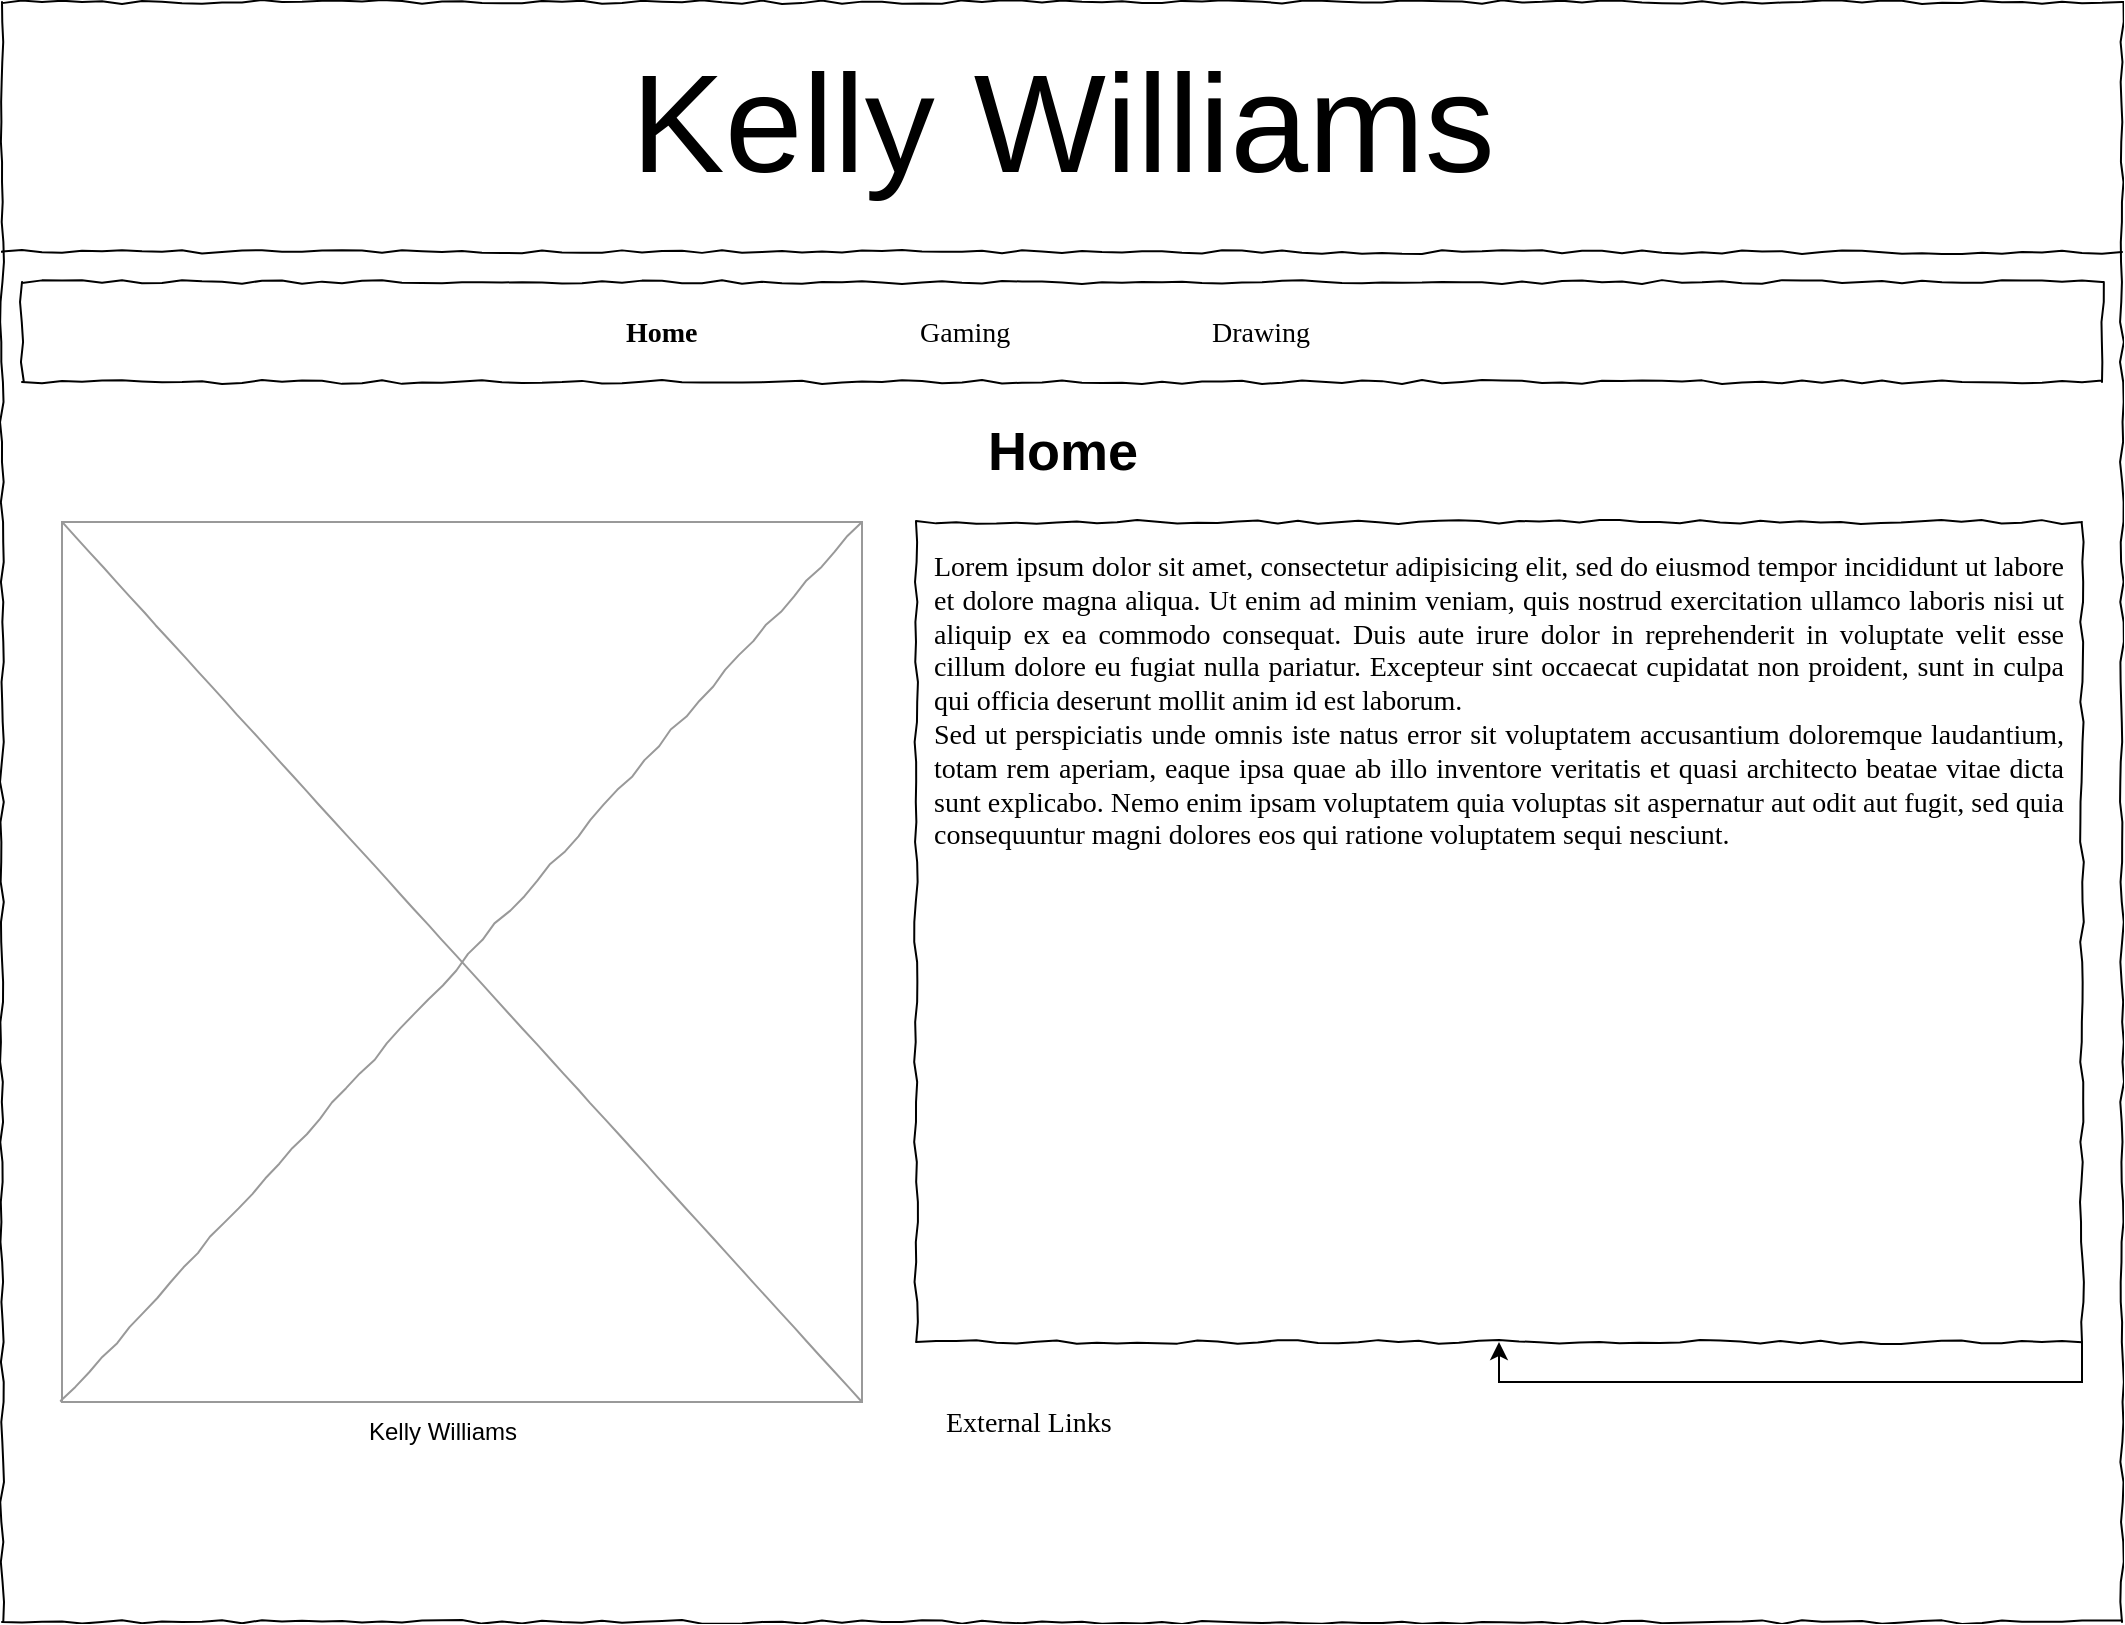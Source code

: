 <mxfile version="28.2.3" pages="3">
  <diagram name="Home" id="4NEVu1EjE2fcJsz2OaTg">
    <mxGraphModel dx="1010" dy="571" grid="1" gridSize="10" guides="1" tooltips="1" connect="1" arrows="1" fold="1" page="1" pageScale="1" pageWidth="850" pageHeight="1100" math="0" shadow="0">
      <root>
        <mxCell id="0" />
        <mxCell id="1" parent="0" />
        <mxCell id="1XSHF9KXGPEfpL9nT33q-1" value="" style="whiteSpace=wrap;html=1;rounded=0;shadow=0;labelBackgroundColor=none;strokeColor=#000000;strokeWidth=1;fillColor=none;fontFamily=Verdana;fontSize=12;fontColor=#000000;align=center;comic=1;" parent="1" vertex="1">
          <mxGeometry x="20" y="20" width="1060" height="810" as="geometry" />
        </mxCell>
        <mxCell id="1XSHF9KXGPEfpL9nT33q-9" value="" style="line;strokeWidth=1;html=1;rounded=0;shadow=0;labelBackgroundColor=none;fillColor=none;fontFamily=Verdana;fontSize=14;fontColor=#000000;align=center;comic=1;" parent="1" vertex="1">
          <mxGeometry x="20" y="140" width="1060" height="10" as="geometry" />
        </mxCell>
        <mxCell id="1XSHF9KXGPEfpL9nT33q-10" value="" style="whiteSpace=wrap;html=1;rounded=0;shadow=0;labelBackgroundColor=none;strokeWidth=1;fillColor=none;fontFamily=Verdana;fontSize=12;align=center;comic=1;" parent="1" vertex="1">
          <mxGeometry x="30" y="160" width="1040" height="50" as="geometry" />
        </mxCell>
        <mxCell id="1XSHF9KXGPEfpL9nT33q-11" value="&lt;b&gt;Home&lt;/b&gt;" style="text;html=1;points=[];align=left;verticalAlign=top;spacingTop=-4;fontSize=14;fontFamily=Verdana" parent="1" vertex="1">
          <mxGeometry x="330" y="175" width="60" height="20" as="geometry" />
        </mxCell>
        <mxCell id="1XSHF9KXGPEfpL9nT33q-12" value="Gaming" style="text;html=1;points=[];align=left;verticalAlign=top;spacingTop=-4;fontSize=14;fontFamily=Verdana" parent="1" vertex="1">
          <mxGeometry x="477" y="175" width="60" height="20" as="geometry" />
        </mxCell>
        <mxCell id="1XSHF9KXGPEfpL9nT33q-13" value="Drawing" style="text;html=1;points=[];align=left;verticalAlign=top;spacingTop=-4;fontSize=14;fontFamily=Verdana" parent="1" vertex="1">
          <mxGeometry x="623" y="175" width="60" height="20" as="geometry" />
        </mxCell>
        <mxCell id="1XSHF9KXGPEfpL9nT33q-15" value="&lt;div style=&quot;text-align: justify&quot;&gt;&lt;span&gt;&lt;font style=&quot;font-size: 14px;&quot;&gt;Lorem ipsum dolor sit amet, consectetur adipisicing elit, sed do eiusmod tempor incididunt ut labore et dolore magna aliqua. Ut enim ad minim veniam, quis nostrud exercitation ullamco laboris nisi ut aliquip ex ea commodo consequat. Duis aute irure dolor in reprehenderit in voluptate velit esse cillum dolore eu fugiat nulla pariatur. Excepteur sint occaecat cupidatat non proident, sunt in culpa qui officia deserunt mollit anim id est laborum.&lt;/font&gt;&lt;/span&gt;&lt;/div&gt;&lt;div style=&quot;text-align: justify&quot;&gt;&lt;span&gt;&lt;font style=&quot;font-size: 14px;&quot;&gt;Sed ut perspiciatis unde omnis iste natus error sit voluptatem accusantium doloremque laudantium, totam rem aperiam, eaque ipsa quae ab illo inventore veritatis et quasi architecto beatae vitae dicta sunt explicabo. Nemo enim ipsam voluptatem quia voluptas sit aspernatur aut odit aut fugit, sed quia consequuntur magni dolores eos qui ratione voluptatem sequi nesciunt.&amp;nbsp;&lt;/font&gt;&lt;/span&gt;&lt;/div&gt;" style="whiteSpace=wrap;html=1;rounded=0;shadow=0;labelBackgroundColor=none;strokeWidth=1;fillColor=none;fontFamily=Verdana;fontSize=12;align=center;verticalAlign=top;spacing=10;comic=1;" parent="1" vertex="1">
          <mxGeometry x="477" y="280" width="583" height="410" as="geometry" />
        </mxCell>
        <mxCell id="1XSHF9KXGPEfpL9nT33q-16" value="" style="verticalLabelPosition=bottom;shadow=0;dashed=0;align=center;html=1;verticalAlign=top;strokeWidth=1;shape=mxgraph.mockup.graphics.simpleIcon;strokeColor=#999999;rounded=0;labelBackgroundColor=none;fontFamily=Verdana;fontSize=14;fontColor=#000000;comic=1;" parent="1" vertex="1">
          <mxGeometry x="50" y="280" width="400" height="440" as="geometry" />
        </mxCell>
        <mxCell id="1XSHF9KXGPEfpL9nT33q-34" value="External Links" style="text;html=1;points=[];align=left;verticalAlign=top;spacingTop=-4;fontSize=14;fontFamily=Verdana" parent="1" vertex="1">
          <mxGeometry x="490" y="720" width="170" height="20" as="geometry" />
        </mxCell>
        <mxCell id="1XSHF9KXGPEfpL9nT33q-41" style="edgeStyle=orthogonalEdgeStyle;rounded=0;orthogonalLoop=1;jettySize=auto;html=1;exitX=1;exitY=1;exitDx=0;exitDy=0;" parent="1" source="1XSHF9KXGPEfpL9nT33q-15" target="1XSHF9KXGPEfpL9nT33q-15" edge="1">
          <mxGeometry relative="1" as="geometry" />
        </mxCell>
        <mxCell id="1XSHF9KXGPEfpL9nT33q-42" value="&lt;font style=&quot;font-size: 70px;&quot;&gt;&lt;font style=&quot;&quot;&gt;Kelly &lt;/font&gt;&lt;font style=&quot;&quot;&gt;&lt;font style=&quot;&quot;&gt;William&lt;/font&gt;s&lt;/font&gt;&lt;/font&gt;" style="text;html=1;align=center;verticalAlign=middle;resizable=0;points=[];autosize=1;strokeColor=none;fillColor=none;" parent="1" vertex="1">
          <mxGeometry x="320" y="30" width="460" height="100" as="geometry" />
        </mxCell>
        <mxCell id="1XSHF9KXGPEfpL9nT33q-43" value="Kelly Williams" style="text;html=1;align=center;verticalAlign=middle;resizable=0;points=[];autosize=1;strokeColor=none;fillColor=none;" parent="1" vertex="1">
          <mxGeometry x="190" y="720" width="100" height="30" as="geometry" />
        </mxCell>
        <mxCell id="1XSHF9KXGPEfpL9nT33q-44" value="&lt;b style=&quot;&quot;&gt;&lt;font style=&quot;font-size: 27px;&quot;&gt;Home&lt;/font&gt;&lt;/b&gt;" style="text;html=1;align=center;verticalAlign=middle;resizable=0;points=[];autosize=1;strokeColor=none;fillColor=none;strokeWidth=7;" parent="1" vertex="1">
          <mxGeometry x="500" y="220" width="100" height="50" as="geometry" />
        </mxCell>
      </root>
    </mxGraphModel>
  </diagram>
  <diagram name="Gaming" id="5eS00HdNBHhRP__m-9zH">
    <mxGraphModel dx="1665" dy="943" grid="1" gridSize="10" guides="1" tooltips="1" connect="1" arrows="1" fold="1" page="1" pageScale="1" pageWidth="850" pageHeight="1100" math="0" shadow="0">
      <root>
        <mxCell id="FADDhbv1eFRF34k1yiMy-0" />
        <mxCell id="FADDhbv1eFRF34k1yiMy-1" parent="FADDhbv1eFRF34k1yiMy-0" />
        <mxCell id="FADDhbv1eFRF34k1yiMy-2" value="" style="whiteSpace=wrap;html=1;rounded=0;shadow=0;labelBackgroundColor=none;strokeColor=#000000;strokeWidth=1;fillColor=none;fontFamily=Verdana;fontSize=12;fontColor=#000000;align=center;comic=1;" vertex="1" parent="FADDhbv1eFRF34k1yiMy-1">
          <mxGeometry x="20" y="20" width="1060" height="810" as="geometry" />
        </mxCell>
        <mxCell id="FADDhbv1eFRF34k1yiMy-3" value="" style="line;strokeWidth=1;html=1;rounded=0;shadow=0;labelBackgroundColor=none;fillColor=none;fontFamily=Verdana;fontSize=14;fontColor=#000000;align=center;comic=1;" vertex="1" parent="FADDhbv1eFRF34k1yiMy-1">
          <mxGeometry x="20" y="140" width="1060" height="10" as="geometry" />
        </mxCell>
        <mxCell id="FADDhbv1eFRF34k1yiMy-4" value="" style="whiteSpace=wrap;html=1;rounded=0;shadow=0;labelBackgroundColor=none;strokeWidth=1;fillColor=none;fontFamily=Verdana;fontSize=12;align=center;comic=1;" vertex="1" parent="FADDhbv1eFRF34k1yiMy-1">
          <mxGeometry x="30" y="160" width="1040" height="50" as="geometry" />
        </mxCell>
        <mxCell id="FADDhbv1eFRF34k1yiMy-5" value="Home" style="text;html=1;points=[];align=left;verticalAlign=top;spacingTop=-4;fontSize=14;fontFamily=Verdana" vertex="1" parent="FADDhbv1eFRF34k1yiMy-1">
          <mxGeometry x="330" y="175" width="60" height="20" as="geometry" />
        </mxCell>
        <mxCell id="FADDhbv1eFRF34k1yiMy-6" value="&lt;b&gt;Gaming&lt;/b&gt;" style="text;html=1;points=[];align=left;verticalAlign=top;spacingTop=-4;fontSize=14;fontFamily=Verdana" vertex="1" parent="FADDhbv1eFRF34k1yiMy-1">
          <mxGeometry x="477" y="175" width="60" height="20" as="geometry" />
        </mxCell>
        <mxCell id="FADDhbv1eFRF34k1yiMy-7" value="Drawing" style="text;html=1;points=[];align=left;verticalAlign=top;spacingTop=-4;fontSize=14;fontFamily=Verdana" vertex="1" parent="FADDhbv1eFRF34k1yiMy-1">
          <mxGeometry x="623" y="175" width="60" height="20" as="geometry" />
        </mxCell>
        <mxCell id="FADDhbv1eFRF34k1yiMy-8" value="&lt;div style=&quot;text-align: justify&quot;&gt;&lt;span&gt;&lt;font style=&quot;font-size: 14px;&quot;&gt;Lorem ipsum dolor sit amet, consectetur adipisicing elit, sed do eiusmod tempor incididunt ut labore et dolore magna aliqua. Ut enim ad minim veniam, quis nostrud exercitation ullamco laboris nisi ut aliquip ex ea commodo consequat. Duis aute irure dolor in reprehenderit in voluptate velit esse cillum dolore&amp;nbsp;&lt;/font&gt;&lt;/span&gt;&lt;span style=&quot;color: rgba(0, 0, 0, 0); font-family: monospace; font-size: 0px; text-align: start; text-wrap-mode: nowrap; background-color: transparent;&quot;&gt;%3CmxGraphModel%3E%3Croot%3E%3CmxCell%20id%3D%220%22%2F%3E%3CmxCell%20id%3D%221%22%20parent%3D%220%22%2F%3E%3CmxCell%20id%3D%222%22%20value%3D%22%22%20style%3D%22verticalLabelPosition%3Dbottom%3Bshadow%3D0%3Bdashed%3D0%3Balign%3Dcenter%3Bhtml%3D1%3BverticalAlign%3Dtop%3BstrokeWidth%3D1%3Bshape%3Dmxgraph.mockup.graphics.simpleIcon%3BstrokeColor%3D%23999999%3Brounded%3D0%3BlabelBackgroundColor%3Dnone%3BfontFamily%3DVerdana%3BfontSize%3D14%3BfontColor%3D%23000000%3Bcomic%3D1%3B%22%20vertex%3D%221%22%20parent%3D%221%22%3E%3CmxGeometry%20x%3D%2250%22%20y%3D%22280%22%20width%3D%22290%22%20height%3D%22210%22%20as%3D%22geometry%22%2F%3E%3C%2FmxCell%3E%3C%2Froot%3E%3C%2FmxGraphModel%3E&lt;/span&gt;&lt;span style=&quot;background-color: transparent; color: light-dark(rgb(0, 0, 0), rgb(255, 255, 255)); font-size: 14px;&quot;&gt;equi nesciunt.&amp;nbsp;&lt;/span&gt;&lt;/div&gt;" style="whiteSpace=wrap;html=1;rounded=0;shadow=0;labelBackgroundColor=none;strokeWidth=1;fillColor=none;fontFamily=Verdana;fontSize=12;align=center;verticalAlign=top;spacing=10;comic=1;" vertex="1" parent="FADDhbv1eFRF34k1yiMy-1">
          <mxGeometry x="65" y="530" width="260" height="280" as="geometry" />
        </mxCell>
        <mxCell id="FADDhbv1eFRF34k1yiMy-9" value="" style="verticalLabelPosition=bottom;shadow=0;dashed=0;align=center;html=1;verticalAlign=top;strokeWidth=1;shape=mxgraph.mockup.graphics.simpleIcon;strokeColor=#999999;rounded=0;labelBackgroundColor=none;fontFamily=Verdana;fontSize=14;fontColor=#000000;comic=1;" vertex="1" parent="FADDhbv1eFRF34k1yiMy-1">
          <mxGeometry x="50" y="260" width="290" height="210" as="geometry" />
        </mxCell>
        <mxCell id="FADDhbv1eFRF34k1yiMy-11" style="edgeStyle=orthogonalEdgeStyle;rounded=0;orthogonalLoop=1;jettySize=auto;html=1;exitX=1;exitY=1;exitDx=0;exitDy=0;" edge="1" parent="FADDhbv1eFRF34k1yiMy-1" source="FADDhbv1eFRF34k1yiMy-8" target="FADDhbv1eFRF34k1yiMy-8">
          <mxGeometry relative="1" as="geometry" />
        </mxCell>
        <mxCell id="FADDhbv1eFRF34k1yiMy-12" value="&lt;font style=&quot;font-size: 70px;&quot;&gt;&lt;font style=&quot;&quot;&gt;Kelly &lt;/font&gt;&lt;font style=&quot;&quot;&gt;&lt;font style=&quot;&quot;&gt;William&lt;/font&gt;s&lt;/font&gt;&lt;/font&gt;" style="text;html=1;align=center;verticalAlign=middle;resizable=0;points=[];autosize=1;strokeColor=none;fillColor=none;" vertex="1" parent="FADDhbv1eFRF34k1yiMy-1">
          <mxGeometry x="320" y="30" width="460" height="100" as="geometry" />
        </mxCell>
        <mxCell id="brIhxbHncCepSVA_M3Rk-5" value="" style="edgeStyle=orthogonalEdgeStyle;rounded=0;orthogonalLoop=1;jettySize=auto;html=1;" edge="1" parent="FADDhbv1eFRF34k1yiMy-1" source="FADDhbv1eFRF34k1yiMy-13" target="FADDhbv1eFRF34k1yiMy-9">
          <mxGeometry relative="1" as="geometry" />
        </mxCell>
        <mxCell id="FADDhbv1eFRF34k1yiMy-13" value="Game 1" style="text;html=1;align=center;verticalAlign=middle;resizable=0;points=[];autosize=1;strokeColor=none;fillColor=none;fontStyle=1" vertex="1" parent="FADDhbv1eFRF34k1yiMy-1">
          <mxGeometry x="165" y="490" width="70" height="30" as="geometry" />
        </mxCell>
        <mxCell id="FADDhbv1eFRF34k1yiMy-14" value="&lt;span style=&quot;font-size: 27px;&quot;&gt;&lt;b&gt;Gaming&lt;/b&gt;&lt;/span&gt;" style="text;html=1;align=center;verticalAlign=middle;resizable=0;points=[];autosize=1;strokeColor=none;fillColor=none;strokeWidth=7;" vertex="1" parent="FADDhbv1eFRF34k1yiMy-1">
          <mxGeometry x="490" y="210" width="120" height="50" as="geometry" />
        </mxCell>
        <mxCell id="brIhxbHncCepSVA_M3Rk-1" value="" style="verticalLabelPosition=bottom;shadow=0;dashed=0;align=center;html=1;verticalAlign=top;strokeWidth=1;shape=mxgraph.mockup.graphics.simpleIcon;strokeColor=#999999;rounded=0;labelBackgroundColor=none;fontFamily=Verdana;fontSize=14;fontColor=#000000;comic=1;" vertex="1" parent="FADDhbv1eFRF34k1yiMy-1">
          <mxGeometry x="405" y="260" width="290" height="210" as="geometry" />
        </mxCell>
        <mxCell id="brIhxbHncCepSVA_M3Rk-2" value="" style="verticalLabelPosition=bottom;shadow=0;dashed=0;align=center;html=1;verticalAlign=top;strokeWidth=1;shape=mxgraph.mockup.graphics.simpleIcon;strokeColor=#999999;rounded=0;labelBackgroundColor=none;fontFamily=Verdana;fontSize=14;fontColor=#000000;comic=1;" vertex="1" parent="FADDhbv1eFRF34k1yiMy-1">
          <mxGeometry x="740" y="260" width="290" height="210" as="geometry" />
        </mxCell>
        <mxCell id="brIhxbHncCepSVA_M3Rk-3" value="&lt;div style=&quot;text-align: justify&quot;&gt;&lt;span&gt;&lt;font style=&quot;font-size: 14px;&quot;&gt;Lorem ipsum dolor sit amet, consectetur adipisicing elit, sed do eiusmod tempor incididunt ut labore et dolore magna aliqua. Ut enim ad minim veniam, quis nostrud exercitation ullamco laboris nisi ut aliquip ex ea commodo consequat. Duis aute irure dolor in reprehenderit in voluptate velit esse cillum dolore&amp;nbsp;&lt;/font&gt;&lt;/span&gt;&lt;span style=&quot;color: rgba(0, 0, 0, 0); font-family: monospace; font-size: 0px; text-align: start; text-wrap-mode: nowrap; background-color: transparent;&quot;&gt;%3CmxGraphModel%3E%3Croot%3E%3CmxCell%20id%3D%220%22%2F%3E%3CmxCell%20id%3D%221%22%20parent%3D%220%22%2F%3E%3CmxCell%20id%3D%222%22%20value%3D%22%22%20style%3D%22verticalLabelPosition%3Dbottom%3Bshadow%3D0%3Bdashed%3D0%3Balign%3Dcenter%3Bhtml%3D1%3BverticalAlign%3Dtop%3BstrokeWidth%3D1%3Bshape%3Dmxgraph.mockup.graphics.simpleIcon%3BstrokeColor%3D%23999999%3Brounded%3D0%3BlabelBackgroundColor%3Dnone%3BfontFamily%3DVerdana%3BfontSize%3D14%3BfontColor%3D%23000000%3Bcomic%3D1%3B%22%20vertex%3D%221%22%20parent%3D%221%22%3E%3CmxGeometry%20x%3D%2250%22%20y%3D%22280%22%20width%3D%22290%22%20height%3D%22210%22%20as%3D%22geometry%22%2F%3E%3C%2FmxCell%3E%3C%2Froot%3E%3C%2FmxGraphModel%3E&lt;/span&gt;&lt;span style=&quot;background-color: transparent; color: light-dark(rgb(0, 0, 0), rgb(255, 255, 255)); font-size: 14px;&quot;&gt;equi nesciunt.&amp;nbsp;&lt;/span&gt;&lt;/div&gt;" style="whiteSpace=wrap;html=1;rounded=0;shadow=0;labelBackgroundColor=none;strokeWidth=1;fillColor=none;fontFamily=Verdana;fontSize=12;align=center;verticalAlign=top;spacing=10;comic=1;" vertex="1" parent="FADDhbv1eFRF34k1yiMy-1">
          <mxGeometry x="420" y="530" width="260" height="280" as="geometry" />
        </mxCell>
        <mxCell id="brIhxbHncCepSVA_M3Rk-4" value="&lt;div style=&quot;text-align: justify&quot;&gt;&lt;span&gt;&lt;font style=&quot;font-size: 14px;&quot;&gt;Lorem ipsum dolor sit amet, consectetur adipisicing elit, sed do eiusmod tempor incididunt ut labore et dolore magna aliqua. Ut enim ad minim veniam, quis nostrud exercitation ullamco laboris nisi ut aliquip ex ea commodo consequat. Duis aute irure dolor in reprehenderit in voluptate velit esse cillum dolore&amp;nbsp;&lt;/font&gt;&lt;/span&gt;&lt;span style=&quot;color: rgba(0, 0, 0, 0); font-family: monospace; font-size: 0px; text-align: start; text-wrap-mode: nowrap; background-color: transparent;&quot;&gt;%3CmxGraphModel%3E%3Croot%3E%3CmxCell%20id%3D%220%22%2F%3E%3CmxCell%20id%3D%221%22%20parent%3D%220%22%2F%3E%3CmxCell%20id%3D%222%22%20value%3D%22%22%20style%3D%22verticalLabelPosition%3Dbottom%3Bshadow%3D0%3Bdashed%3D0%3Balign%3Dcenter%3Bhtml%3D1%3BverticalAlign%3Dtop%3BstrokeWidth%3D1%3Bshape%3Dmxgraph.mockup.graphics.simpleIcon%3BstrokeColor%3D%23999999%3Brounded%3D0%3BlabelBackgroundColor%3Dnone%3BfontFamily%3DVerdana%3BfontSize%3D14%3BfontColor%3D%23000000%3Bcomic%3D1%3B%22%20vertex%3D%221%22%20parent%3D%221%22%3E%3CmxGeometry%20x%3D%2250%22%20y%3D%22280%22%20width%3D%22290%22%20height%3D%22210%22%20as%3D%22geometry%22%2F%3E%3C%2FmxCell%3E%3C%2Froot%3E%3C%2FmxGraphModel%3E&lt;/span&gt;&lt;span style=&quot;background-color: transparent; color: light-dark(rgb(0, 0, 0), rgb(255, 255, 255)); font-size: 14px;&quot;&gt;equi nesciunt.&amp;nbsp;&lt;/span&gt;&lt;/div&gt;" style="whiteSpace=wrap;html=1;rounded=0;shadow=0;labelBackgroundColor=none;strokeWidth=1;fillColor=none;fontFamily=Verdana;fontSize=12;align=center;verticalAlign=top;spacing=10;comic=1;" vertex="1" parent="FADDhbv1eFRF34k1yiMy-1">
          <mxGeometry x="775" y="530" width="260" height="280" as="geometry" />
        </mxCell>
        <mxCell id="brIhxbHncCepSVA_M3Rk-6" value="Game 2" style="text;html=1;align=center;verticalAlign=middle;resizable=0;points=[];autosize=1;strokeColor=none;fillColor=none;" vertex="1" parent="FADDhbv1eFRF34k1yiMy-1">
          <mxGeometry x="520" y="480" width="70" height="30" as="geometry" />
        </mxCell>
        <mxCell id="brIhxbHncCepSVA_M3Rk-7" value="Game 3" style="text;html=1;align=center;verticalAlign=middle;resizable=0;points=[];autosize=1;strokeColor=none;fillColor=none;" vertex="1" parent="FADDhbv1eFRF34k1yiMy-1">
          <mxGeometry x="870" y="480" width="70" height="30" as="geometry" />
        </mxCell>
      </root>
    </mxGraphModel>
  </diagram>
  <diagram name="Drawing" id="zUqnIheTYUNMZzRjuo3G">
    <mxGraphModel dx="1816" dy="1029" grid="1" gridSize="10" guides="1" tooltips="1" connect="1" arrows="1" fold="1" page="1" pageScale="1" pageWidth="850" pageHeight="1100" math="0" shadow="0">
      <root>
        <mxCell id="pmW1N2c7eWfVAOmGtzlv-0" />
        <mxCell id="pmW1N2c7eWfVAOmGtzlv-1" parent="pmW1N2c7eWfVAOmGtzlv-0" />
        <mxCell id="pmW1N2c7eWfVAOmGtzlv-2" value="" style="whiteSpace=wrap;html=1;rounded=0;shadow=0;labelBackgroundColor=none;strokeColor=#000000;strokeWidth=1;fillColor=none;fontFamily=Verdana;fontSize=12;fontColor=#000000;align=center;comic=1;" vertex="1" parent="pmW1N2c7eWfVAOmGtzlv-1">
          <mxGeometry x="20" y="20" width="1060" height="810" as="geometry" />
        </mxCell>
        <mxCell id="pmW1N2c7eWfVAOmGtzlv-3" value="" style="line;strokeWidth=1;html=1;rounded=0;shadow=0;labelBackgroundColor=none;fillColor=none;fontFamily=Verdana;fontSize=14;fontColor=#000000;align=center;comic=1;" vertex="1" parent="pmW1N2c7eWfVAOmGtzlv-1">
          <mxGeometry x="20" y="140" width="1060" height="10" as="geometry" />
        </mxCell>
        <mxCell id="pmW1N2c7eWfVAOmGtzlv-4" value="" style="whiteSpace=wrap;html=1;rounded=0;shadow=0;labelBackgroundColor=none;strokeWidth=1;fillColor=none;fontFamily=Verdana;fontSize=12;align=center;comic=1;" vertex="1" parent="pmW1N2c7eWfVAOmGtzlv-1">
          <mxGeometry x="30" y="160" width="1040" height="50" as="geometry" />
        </mxCell>
        <mxCell id="pmW1N2c7eWfVAOmGtzlv-5" value="Home" style="text;html=1;points=[];align=left;verticalAlign=top;spacingTop=-4;fontSize=14;fontFamily=Verdana" vertex="1" parent="pmW1N2c7eWfVAOmGtzlv-1">
          <mxGeometry x="330" y="175" width="60" height="20" as="geometry" />
        </mxCell>
        <mxCell id="pmW1N2c7eWfVAOmGtzlv-6" value="Gaming" style="text;html=1;points=[];align=left;verticalAlign=top;spacingTop=-4;fontSize=14;fontFamily=Verdana" vertex="1" parent="pmW1N2c7eWfVAOmGtzlv-1">
          <mxGeometry x="477" y="175" width="60" height="20" as="geometry" />
        </mxCell>
        <mxCell id="pmW1N2c7eWfVAOmGtzlv-7" value="&lt;b&gt;Drawing&lt;/b&gt;" style="text;html=1;points=[];align=left;verticalAlign=top;spacingTop=-4;fontSize=14;fontFamily=Verdana" vertex="1" parent="pmW1N2c7eWfVAOmGtzlv-1">
          <mxGeometry x="623" y="175" width="60" height="20" as="geometry" />
        </mxCell>
        <mxCell id="goVBnlh0jW3syuoPNz68-3" value="" style="edgeStyle=orthogonalEdgeStyle;rounded=0;orthogonalLoop=1;jettySize=auto;html=1;" edge="1" parent="pmW1N2c7eWfVAOmGtzlv-1" source="pmW1N2c7eWfVAOmGtzlv-8">
          <mxGeometry relative="1" as="geometry">
            <mxPoint x="290" y="800" as="targetPoint" />
          </mxGeometry>
        </mxCell>
        <mxCell id="pmW1N2c7eWfVAOmGtzlv-8" value="&lt;div style=&quot;text-align: justify&quot;&gt;&lt;span&gt;&lt;font style=&quot;font-size: 14px;&quot;&gt;Lorem ipsum dolor sit amet, consectetur adipisicing elit, sed do eiusmod tempor incididunt ut labore et dolore magna aliqua. Ut enim ad minim veniam, quis nostrud exercitation ullamco laboris nisi ut aliquip ex ea commodo consequat. Duis aute irure dolor in reprehenderit in voluptate velit esse cillum dolore eu fugiat nulla pariatur. Excepteur sint occaecat cupidatat non proident, sunt in culpa qui officia deserunt m&lt;/font&gt;&lt;/span&gt;&lt;/div&gt;" style="whiteSpace=wrap;html=1;rounded=0;shadow=0;labelBackgroundColor=none;strokeWidth=1;fillColor=none;fontFamily=Verdana;fontSize=12;align=center;verticalAlign=top;spacing=10;comic=1;" vertex="1" parent="pmW1N2c7eWfVAOmGtzlv-1">
          <mxGeometry x="70" y="550" width="440" height="170" as="geometry" />
        </mxCell>
        <mxCell id="pmW1N2c7eWfVAOmGtzlv-9" value="" style="verticalLabelPosition=bottom;shadow=0;dashed=0;align=center;html=1;verticalAlign=top;strokeWidth=1;shape=mxgraph.mockup.graphics.simpleIcon;strokeColor=#999999;rounded=0;labelBackgroundColor=none;fontFamily=Verdana;fontSize=14;fontColor=#000000;comic=1;" vertex="1" parent="pmW1N2c7eWfVAOmGtzlv-1">
          <mxGeometry x="50" y="280" width="500" height="190" as="geometry" />
        </mxCell>
        <mxCell id="pmW1N2c7eWfVAOmGtzlv-11" style="edgeStyle=orthogonalEdgeStyle;rounded=0;orthogonalLoop=1;jettySize=auto;html=1;exitX=1;exitY=1;exitDx=0;exitDy=0;" edge="1" parent="pmW1N2c7eWfVAOmGtzlv-1" source="pmW1N2c7eWfVAOmGtzlv-8" target="pmW1N2c7eWfVAOmGtzlv-8">
          <mxGeometry relative="1" as="geometry" />
        </mxCell>
        <mxCell id="pmW1N2c7eWfVAOmGtzlv-12" value="&lt;font style=&quot;font-size: 70px;&quot;&gt;&lt;font style=&quot;&quot;&gt;Kelly &lt;/font&gt;&lt;font style=&quot;&quot;&gt;&lt;font style=&quot;&quot;&gt;William&lt;/font&gt;s&lt;/font&gt;&lt;/font&gt;" style="text;html=1;align=center;verticalAlign=middle;resizable=0;points=[];autosize=1;strokeColor=none;fillColor=none;" vertex="1" parent="pmW1N2c7eWfVAOmGtzlv-1">
          <mxGeometry x="320" y="30" width="460" height="100" as="geometry" />
        </mxCell>
        <mxCell id="pmW1N2c7eWfVAOmGtzlv-13" value="Drawing 1" style="text;html=1;align=center;verticalAlign=middle;resizable=0;points=[];autosize=1;strokeColor=none;fillColor=none;" vertex="1" parent="pmW1N2c7eWfVAOmGtzlv-1">
          <mxGeometry x="260" y="240" width="80" height="30" as="geometry" />
        </mxCell>
        <mxCell id="pmW1N2c7eWfVAOmGtzlv-14" value="&lt;span style=&quot;font-size: 27px;&quot;&gt;&lt;b&gt;Drawing&lt;/b&gt;&lt;/span&gt;" style="text;html=1;align=center;verticalAlign=middle;resizable=0;points=[];autosize=1;strokeColor=none;fillColor=none;strokeWidth=7;" vertex="1" parent="pmW1N2c7eWfVAOmGtzlv-1">
          <mxGeometry x="485" y="220" width="130" height="50" as="geometry" />
        </mxCell>
        <mxCell id="goVBnlh0jW3syuoPNz68-0" value="" style="verticalLabelPosition=bottom;shadow=0;dashed=0;align=center;html=1;verticalAlign=top;strokeWidth=1;shape=mxgraph.mockup.graphics.simpleIcon;strokeColor=#999999;rounded=0;labelBackgroundColor=none;fontFamily=Verdana;fontSize=14;fontColor=#000000;comic=1;" vertex="1" parent="pmW1N2c7eWfVAOmGtzlv-1">
          <mxGeometry x="560" y="550" width="500" height="190" as="geometry" />
        </mxCell>
        <mxCell id="goVBnlh0jW3syuoPNz68-1" value="&lt;div style=&quot;text-align: justify&quot;&gt;&lt;span&gt;&lt;font style=&quot;font-size: 14px;&quot;&gt;Lorem ipsum dolor sit amet, consectetur adipisicing elit, sed do eiusmod tempor incididunt ut labore et dolore magna aliqua. Ut enim ad minim veniam, quis nostrud exercitation ullamco laboris nisi ut aliquip ex ea commodo consequat. Duis aute irure dolor in reprehenderit in voluptate velit esse cillum dolore eu fugiat nulla pariatur. Excepteur sint occae&lt;/font&gt;&lt;/span&gt;&lt;/div&gt;" style="whiteSpace=wrap;html=1;rounded=0;shadow=0;labelBackgroundColor=none;strokeWidth=1;fillColor=none;fontFamily=Verdana;fontSize=12;align=center;verticalAlign=top;spacing=10;comic=1;" vertex="1" parent="pmW1N2c7eWfVAOmGtzlv-1">
          <mxGeometry x="600" y="280" width="440" height="170" as="geometry" />
        </mxCell>
        <mxCell id="goVBnlh0jW3syuoPNz68-5" value="Drawing 2" style="text;html=1;align=center;verticalAlign=middle;resizable=0;points=[];autosize=1;strokeColor=none;fillColor=none;" vertex="1" parent="pmW1N2c7eWfVAOmGtzlv-1">
          <mxGeometry x="780" y="510" width="80" height="30" as="geometry" />
        </mxCell>
      </root>
    </mxGraphModel>
  </diagram>
</mxfile>

